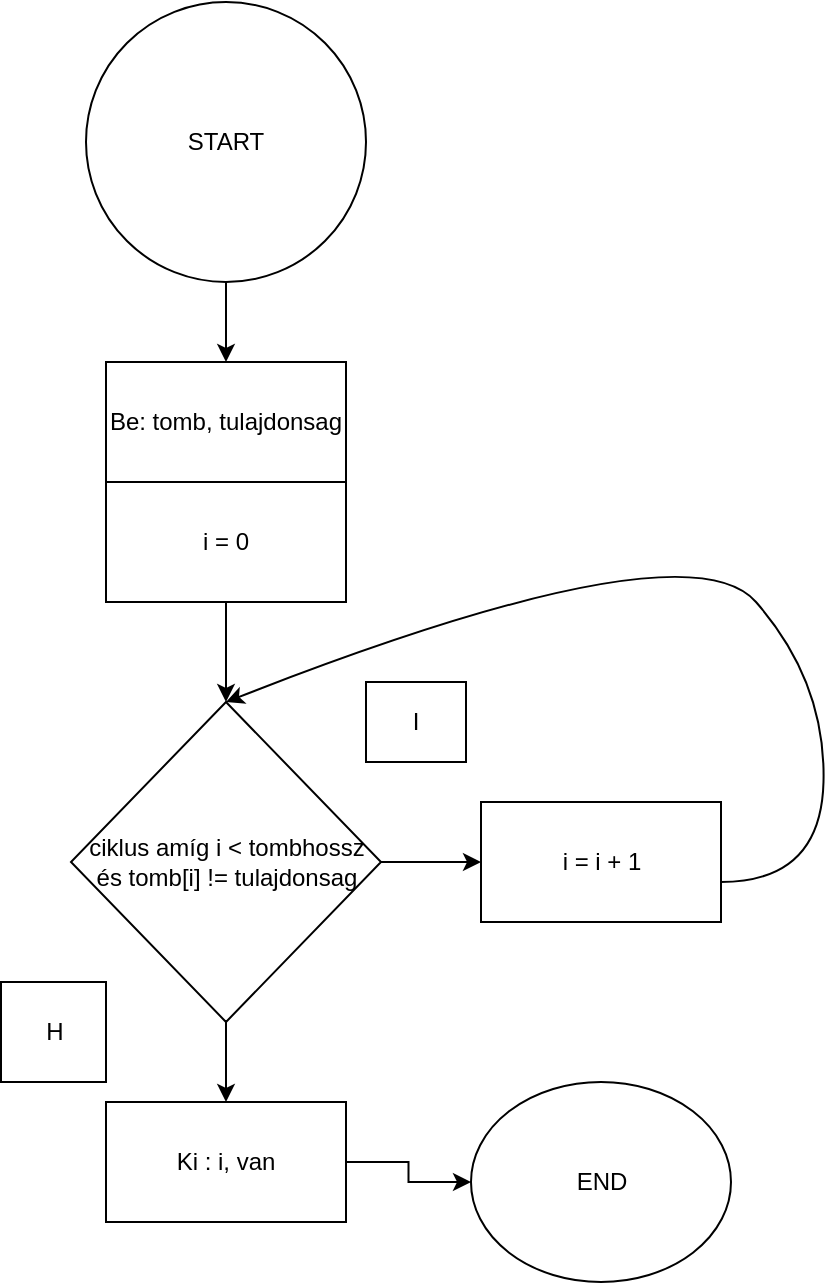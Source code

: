 <mxfile version="21.7.5" type="device">
  <diagram name="1 oldal" id="ahjQI1UJOVAjjXg1dHlr">
    <mxGraphModel dx="1194" dy="760" grid="1" gridSize="10" guides="1" tooltips="1" connect="1" arrows="1" fold="1" page="1" pageScale="1" pageWidth="827" pageHeight="1169" math="0" shadow="0">
      <root>
        <mxCell id="0" />
        <mxCell id="1" parent="0" />
        <mxCell id="zHU5oScRpRzeY5uOm6MT-9" style="edgeStyle=orthogonalEdgeStyle;rounded=0;orthogonalLoop=1;jettySize=auto;html=1;entryX=0.5;entryY=0;entryDx=0;entryDy=0;" edge="1" parent="1" source="zHU5oScRpRzeY5uOm6MT-1" target="zHU5oScRpRzeY5uOm6MT-5">
          <mxGeometry relative="1" as="geometry" />
        </mxCell>
        <mxCell id="zHU5oScRpRzeY5uOm6MT-1" value="START" style="ellipse;whiteSpace=wrap;html=1;aspect=fixed;" vertex="1" parent="1">
          <mxGeometry x="210" y="80" width="140" height="140" as="geometry" />
        </mxCell>
        <mxCell id="zHU5oScRpRzeY5uOm6MT-2" value="END" style="ellipse;whiteSpace=wrap;html=1;" vertex="1" parent="1">
          <mxGeometry x="402.5" y="620" width="130" height="100" as="geometry" />
        </mxCell>
        <mxCell id="zHU5oScRpRzeY5uOm6MT-13" style="edgeStyle=orthogonalEdgeStyle;rounded=0;orthogonalLoop=1;jettySize=auto;html=1;entryX=0;entryY=0.5;entryDx=0;entryDy=0;" edge="1" parent="1" source="zHU5oScRpRzeY5uOm6MT-3" target="zHU5oScRpRzeY5uOm6MT-12">
          <mxGeometry relative="1" as="geometry" />
        </mxCell>
        <mxCell id="zHU5oScRpRzeY5uOm6MT-18" style="edgeStyle=orthogonalEdgeStyle;rounded=0;orthogonalLoop=1;jettySize=auto;html=1;" edge="1" parent="1" source="zHU5oScRpRzeY5uOm6MT-3" target="zHU5oScRpRzeY5uOm6MT-17">
          <mxGeometry relative="1" as="geometry" />
        </mxCell>
        <mxCell id="zHU5oScRpRzeY5uOm6MT-3" value="ciklus amíg i &amp;lt; tombhossz és tomb[i] != tulajdonsag" style="rhombus;whiteSpace=wrap;html=1;" vertex="1" parent="1">
          <mxGeometry x="202.5" y="430" width="155" height="160" as="geometry" />
        </mxCell>
        <mxCell id="zHU5oScRpRzeY5uOm6MT-5" value="Be: tomb, tulajdonsag" style="rounded=0;whiteSpace=wrap;html=1;" vertex="1" parent="1">
          <mxGeometry x="220" y="260" width="120" height="60" as="geometry" />
        </mxCell>
        <mxCell id="zHU5oScRpRzeY5uOm6MT-8" style="edgeStyle=orthogonalEdgeStyle;rounded=0;orthogonalLoop=1;jettySize=auto;html=1;entryX=0.5;entryY=0;entryDx=0;entryDy=0;" edge="1" parent="1" source="zHU5oScRpRzeY5uOm6MT-7" target="zHU5oScRpRzeY5uOm6MT-3">
          <mxGeometry relative="1" as="geometry" />
        </mxCell>
        <mxCell id="zHU5oScRpRzeY5uOm6MT-7" value="i = 0" style="rounded=0;whiteSpace=wrap;html=1;" vertex="1" parent="1">
          <mxGeometry x="220" y="320" width="120" height="60" as="geometry" />
        </mxCell>
        <mxCell id="zHU5oScRpRzeY5uOm6MT-10" value="I" style="rounded=0;whiteSpace=wrap;html=1;" vertex="1" parent="1">
          <mxGeometry x="350" y="420" width="50" height="40" as="geometry" />
        </mxCell>
        <mxCell id="zHU5oScRpRzeY5uOm6MT-11" value="H" style="rounded=0;whiteSpace=wrap;html=1;" vertex="1" parent="1">
          <mxGeometry x="167.5" y="570" width="52.5" height="50" as="geometry" />
        </mxCell>
        <mxCell id="zHU5oScRpRzeY5uOm6MT-12" value="i = i + 1" style="rounded=0;whiteSpace=wrap;html=1;" vertex="1" parent="1">
          <mxGeometry x="407.5" y="480" width="120" height="60" as="geometry" />
        </mxCell>
        <mxCell id="zHU5oScRpRzeY5uOm6MT-16" value="" style="curved=1;endArrow=classic;html=1;rounded=0;" edge="1" parent="1">
          <mxGeometry width="50" height="50" relative="1" as="geometry">
            <mxPoint x="527.5" y="520" as="sourcePoint" />
            <mxPoint x="280" y="430" as="targetPoint" />
            <Array as="points">
              <mxPoint x="577.5" y="520" />
              <mxPoint x="580" y="420" />
              <mxPoint x="510" y="340" />
            </Array>
          </mxGeometry>
        </mxCell>
        <mxCell id="zHU5oScRpRzeY5uOm6MT-19" style="edgeStyle=orthogonalEdgeStyle;rounded=0;orthogonalLoop=1;jettySize=auto;html=1;" edge="1" parent="1" source="zHU5oScRpRzeY5uOm6MT-17" target="zHU5oScRpRzeY5uOm6MT-2">
          <mxGeometry relative="1" as="geometry" />
        </mxCell>
        <mxCell id="zHU5oScRpRzeY5uOm6MT-17" value="Ki : i, van" style="rounded=0;whiteSpace=wrap;html=1;" vertex="1" parent="1">
          <mxGeometry x="220" y="630" width="120" height="60" as="geometry" />
        </mxCell>
      </root>
    </mxGraphModel>
  </diagram>
</mxfile>
